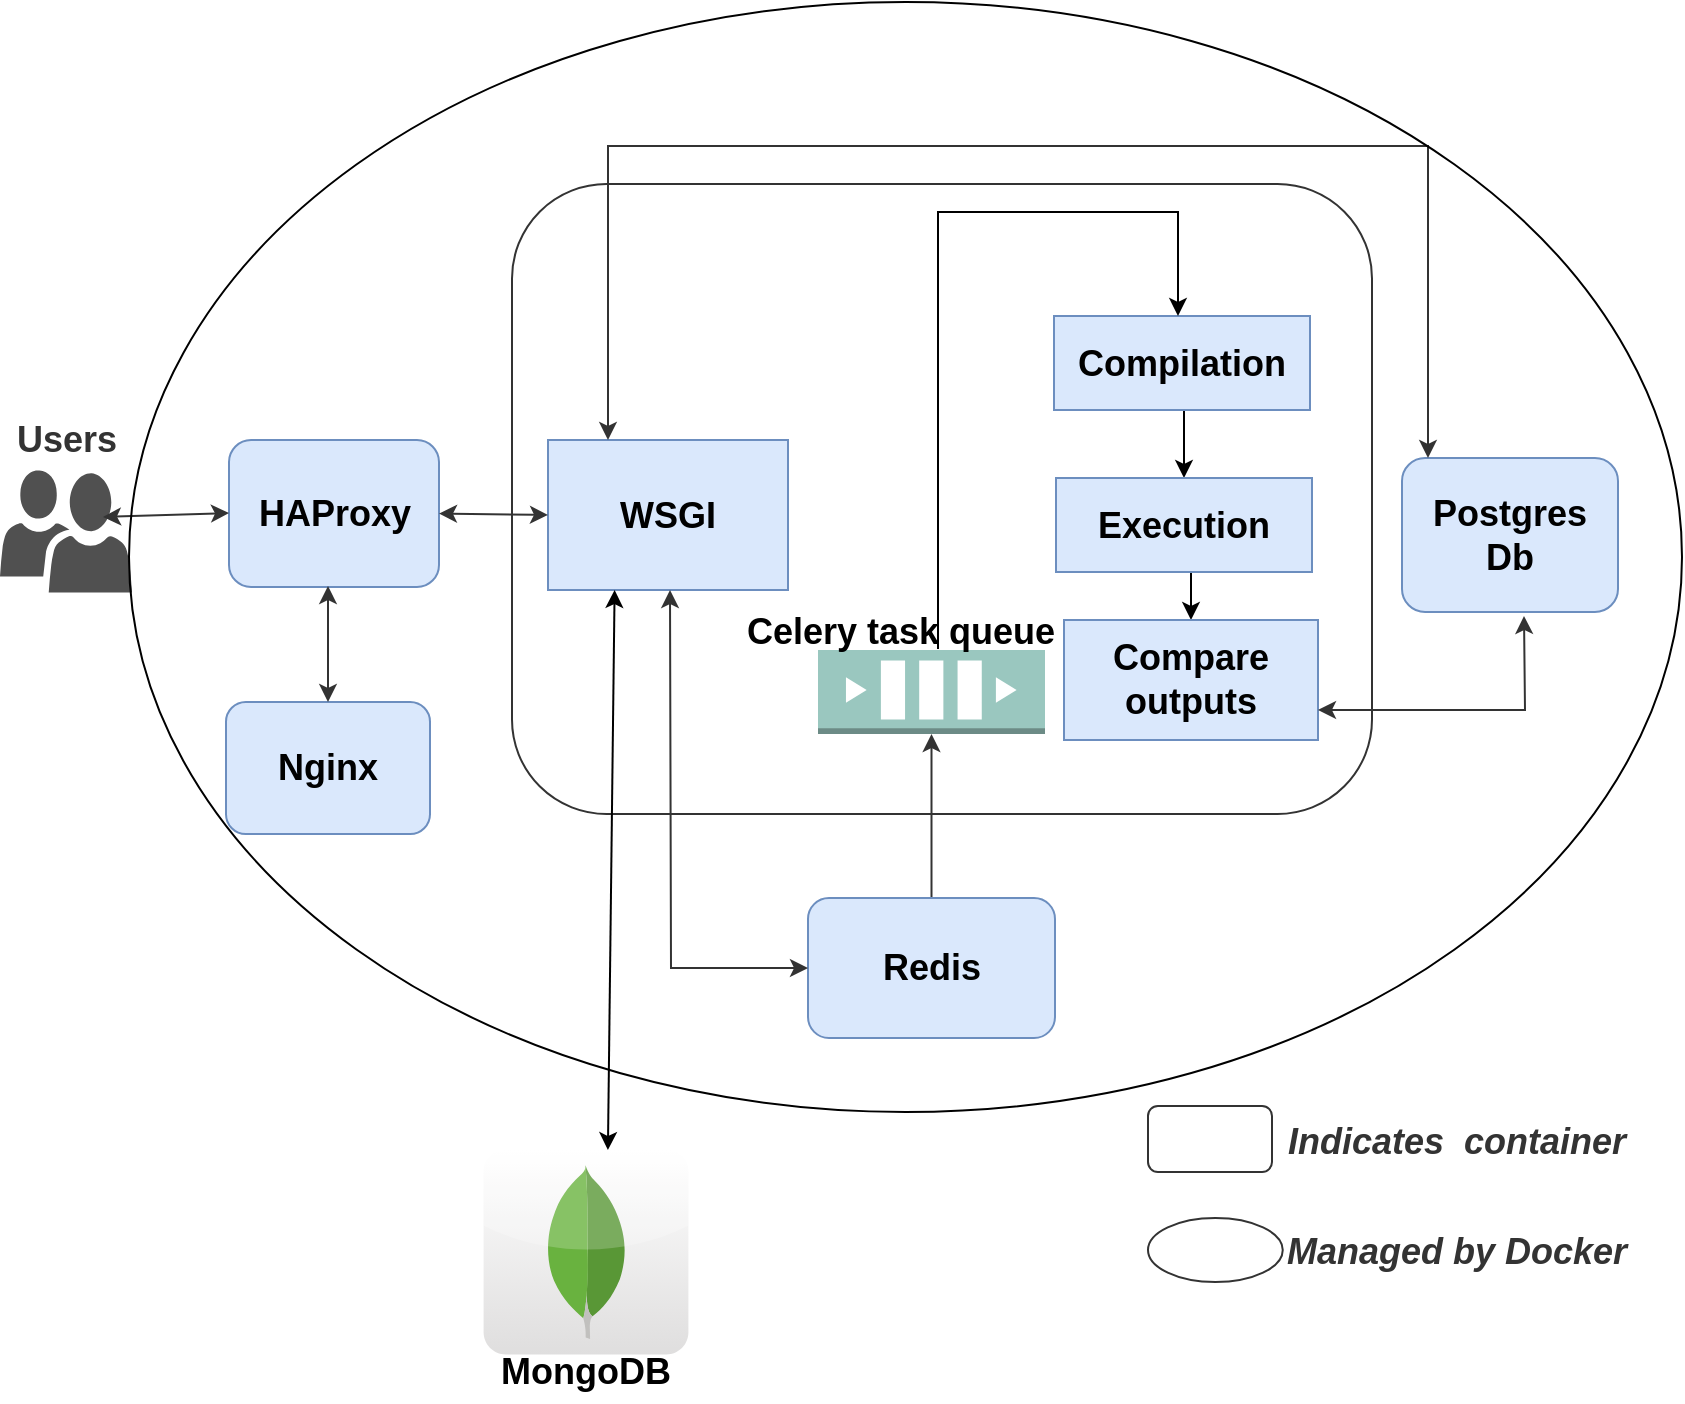 <mxfile version="20.0.1" type="google"><diagram id="Mbj7iXxlTmrr34RNP7T9" name="Page-1"><mxGraphModel grid="0" page="1" gridSize="10" guides="1" tooltips="1" connect="1" arrows="1" fold="1" pageScale="1" pageWidth="850" pageHeight="1100" math="0" shadow="0"><root><mxCell id="0"/><mxCell id="1" parent="0"/><mxCell id="GjaMkvbJ5qXdF6izUCNU-1" value="&lt;b&gt;&lt;font style=&quot;font-size: 18px;&quot;&gt;HAProxy&lt;/font&gt;&lt;/b&gt;" style="rounded=1;whiteSpace=wrap;html=1;fillColor=#dae8fc;strokeColor=#6c8ebf;" vertex="1" parent="1"><mxGeometry x="118.5" y="226" width="105" height="73.5" as="geometry"/></mxCell><mxCell id="GjaMkvbJ5qXdF6izUCNU-2" style="edgeStyle=orthogonalEdgeStyle;rounded=0;sketch=0;orthogonalLoop=1;jettySize=auto;html=1;exitX=0.5;exitY=0;exitDx=0;exitDy=0;entryX=0.5;entryY=1;entryDx=0;entryDy=0;entryPerimeter=0;fontColor=#46495D;strokeColor=#333333;fillColor=#B2C9AB;" edge="1" parent="1" source="GjaMkvbJ5qXdF6izUCNU-3" target="GjaMkvbJ5qXdF6izUCNU-11"><mxGeometry relative="1" as="geometry"/></mxCell><mxCell id="GjaMkvbJ5qXdF6izUCNU-3" value="&lt;b&gt;&lt;font style=&quot;font-size: 18px;&quot;&gt;Redis&lt;/font&gt;&lt;/b&gt;" style="rounded=1;whiteSpace=wrap;html=1;fillColor=#dae8fc;strokeColor=#6c8ebf;" vertex="1" parent="1"><mxGeometry x="408" y="455" width="123.5" height="70" as="geometry"/></mxCell><mxCell id="GjaMkvbJ5qXdF6izUCNU-4" style="edgeStyle=orthogonalEdgeStyle;rounded=0;orthogonalLoop=1;jettySize=auto;html=1;exitX=0.5;exitY=1;exitDx=0;exitDy=0;entryX=0.5;entryY=0;entryDx=0;entryDy=0;" edge="1" parent="1" source="GjaMkvbJ5qXdF6izUCNU-5" target="GjaMkvbJ5qXdF6izUCNU-7"><mxGeometry relative="1" as="geometry"/></mxCell><mxCell id="GjaMkvbJ5qXdF6izUCNU-5" value="&lt;b&gt;&lt;font style=&quot;font-size: 18px;&quot;&gt;Compilation&lt;/font&gt;&lt;/b&gt;" style="rounded=0;whiteSpace=wrap;html=1;fillColor=#dae8fc;strokeColor=#6c8ebf;" vertex="1" parent="1"><mxGeometry x="531" y="164" width="128" height="47" as="geometry"/></mxCell><mxCell id="GjaMkvbJ5qXdF6izUCNU-6" style="edgeStyle=orthogonalEdgeStyle;rounded=0;orthogonalLoop=1;jettySize=auto;html=1;exitX=0.5;exitY=1;exitDx=0;exitDy=0;entryX=0.5;entryY=0;entryDx=0;entryDy=0;" edge="1" parent="1" source="GjaMkvbJ5qXdF6izUCNU-7" target="GjaMkvbJ5qXdF6izUCNU-8"><mxGeometry relative="1" as="geometry"/></mxCell><mxCell id="GjaMkvbJ5qXdF6izUCNU-7" value="&lt;b&gt;&lt;font style=&quot;font-size: 18px;&quot;&gt;Execution&lt;/font&gt;&lt;/b&gt;" style="rounded=0;whiteSpace=wrap;html=1;fillColor=#dae8fc;strokeColor=#6c8ebf;" vertex="1" parent="1"><mxGeometry x="532" y="245" width="128" height="47" as="geometry"/></mxCell><mxCell id="GjaMkvbJ5qXdF6izUCNU-8" value="&lt;b&gt;&lt;font style=&quot;font-size: 18px;&quot;&gt;Compare outputs&lt;/font&gt;&lt;/b&gt;" style="rounded=0;whiteSpace=wrap;html=1;fillColor=#dae8fc;strokeColor=#6c8ebf;" vertex="1" parent="1"><mxGeometry x="536" y="316" width="127" height="60" as="geometry"/></mxCell><mxCell id="GjaMkvbJ5qXdF6izUCNU-10" value="&lt;span style=&quot;&quot;&gt;&lt;b&gt;&lt;font style=&quot;font-size: 18px;&quot;&gt;WSGI&lt;/font&gt;&lt;/b&gt;&lt;/span&gt;" style="rounded=0;whiteSpace=wrap;html=1;fillColor=#dae8fc;strokeColor=#6c8ebf;" vertex="1" parent="1"><mxGeometry x="278" y="226" width="120" height="75" as="geometry"/></mxCell><mxCell id="GjaMkvbJ5qXdF6izUCNU-11" value="" style="outlineConnect=0;dashed=0;verticalLabelPosition=bottom;verticalAlign=top;align=center;html=1;shape=mxgraph.aws3.queue;fillColor=#9AC7BF;strokeColor=#6c8ebf;" vertex="1" parent="1"><mxGeometry x="413" y="331" width="113.5" height="42" as="geometry"/></mxCell><mxCell id="GjaMkvbJ5qXdF6izUCNU-12" value="" style="endArrow=classic;html=1;rounded=0;" edge="1" parent="1"><mxGeometry width="50" height="50" relative="1" as="geometry"><mxPoint x="593" y="112" as="sourcePoint"/><mxPoint x="593" y="164" as="targetPoint"/></mxGeometry></mxCell><mxCell id="GjaMkvbJ5qXdF6izUCNU-13" value="" style="shape=partialRectangle;whiteSpace=wrap;html=1;bottom=0;right=0;fillColor=none;" vertex="1" parent="1"><mxGeometry x="473" y="112" width="120" height="218" as="geometry"/></mxCell><mxCell id="GjaMkvbJ5qXdF6izUCNU-14" value="&lt;b&gt;&lt;font style=&quot;font-size: 18px;&quot;&gt;Celery task queue&lt;/font&gt;&lt;/b&gt;" style="text;html=1;strokeColor=none;fillColor=none;align=center;verticalAlign=middle;whiteSpace=wrap;rounded=0;" vertex="1" parent="1"><mxGeometry x="373" y="316" width="163" height="12" as="geometry"/></mxCell><mxCell id="GjaMkvbJ5qXdF6izUCNU-15" value="&lt;b&gt;&lt;font style=&quot;font-size: 18px;&quot;&gt;Postgres Db&lt;/font&gt;&lt;/b&gt;" style="rounded=1;whiteSpace=wrap;html=1;sketch=0;strokeColor=#6c8ebf;fillColor=#dae8fc;" vertex="1" parent="1"><mxGeometry x="705" y="235" width="108" height="77" as="geometry"/></mxCell><mxCell id="GjaMkvbJ5qXdF6izUCNU-16" value="" style="endArrow=classic;startArrow=classic;html=1;rounded=0;sketch=0;fontColor=#46495D;strokeColor=#333333;fillColor=#B2C9AB;elbow=vertical;edgeStyle=orthogonalEdgeStyle;exitX=1;exitY=0.75;exitDx=0;exitDy=0;" edge="1" parent="1" source="GjaMkvbJ5qXdF6izUCNU-8"><mxGeometry width="50" height="50" relative="1" as="geometry"><mxPoint x="716" y="364" as="sourcePoint"/><mxPoint x="766" y="314" as="targetPoint"/></mxGeometry></mxCell><mxCell id="GjaMkvbJ5qXdF6izUCNU-17" value="" style="endArrow=classic;startArrow=classic;html=1;rounded=0;sketch=0;fontColor=#46495D;strokeColor=#333333;fillColor=#B2C9AB;entryX=0;entryY=0.5;entryDx=0;entryDy=0;exitX=1;exitY=0.5;exitDx=0;exitDy=0;" edge="1" parent="1" source="GjaMkvbJ5qXdF6izUCNU-1" target="GjaMkvbJ5qXdF6izUCNU-10"><mxGeometry width="50" height="50" relative="1" as="geometry"><mxPoint x="177" y="307" as="sourcePoint"/><mxPoint x="227" y="257" as="targetPoint"/></mxGeometry></mxCell><mxCell id="GjaMkvbJ5qXdF6izUCNU-18" value="" style="endArrow=classic;startArrow=classic;html=1;rounded=0;sketch=0;fontColor=#46495D;strokeColor=#333333;fillColor=#B2C9AB;edgeStyle=orthogonalEdgeStyle;exitX=0;exitY=0.5;exitDx=0;exitDy=0;" edge="1" parent="1" source="GjaMkvbJ5qXdF6izUCNU-3"><mxGeometry width="50" height="50" relative="1" as="geometry"><mxPoint x="289" y="351" as="sourcePoint"/><mxPoint x="339" y="301" as="targetPoint"/></mxGeometry></mxCell><mxCell id="GjaMkvbJ5qXdF6izUCNU-20" value="" style="endArrow=classic;startArrow=classic;html=1;rounded=0;sketch=0;fontSize=12;fontColor=#46495D;strokeColor=#333333;fillColor=#B2C9AB;edgeStyle=orthogonalEdgeStyle;exitX=0.25;exitY=0;exitDx=0;exitDy=0;" edge="1" parent="1" source="GjaMkvbJ5qXdF6izUCNU-10" target="GjaMkvbJ5qXdF6izUCNU-15"><mxGeometry width="50" height="50" relative="1" as="geometry"><mxPoint x="328" y="167" as="sourcePoint"/><mxPoint x="807" y="188" as="targetPoint"/><Array as="points"><mxPoint x="308" y="79"/><mxPoint x="718" y="79"/></Array></mxGeometry></mxCell><mxCell id="GjaMkvbJ5qXdF6izUCNU-21" value="&lt;b&gt;&lt;font style=&quot;font-size: 18px;&quot;&gt;Nginx&lt;/font&gt;&lt;/b&gt;" style="rounded=1;whiteSpace=wrap;html=1;fillColor=#dae8fc;strokeColor=#6c8ebf;" vertex="1" parent="1"><mxGeometry x="117" y="357" width="102" height="66" as="geometry"/></mxCell><mxCell id="GjaMkvbJ5qXdF6izUCNU-22" value="" style="endArrow=classic;startArrow=classic;html=1;rounded=0;sketch=0;fontSize=12;fontColor=#46495D;strokeColor=#333333;fillColor=#B2C9AB;exitX=0.5;exitY=0;exitDx=0;exitDy=0;" edge="1" parent="1" source="GjaMkvbJ5qXdF6izUCNU-21"><mxGeometry width="50" height="50" relative="1" as="geometry"><mxPoint x="171" y="428" as="sourcePoint"/><mxPoint x="168" y="299" as="targetPoint"/></mxGeometry></mxCell><mxCell id="GjaMkvbJ5qXdF6izUCNU-23" style="edgeStyle=orthogonalEdgeStyle;rounded=0;sketch=0;orthogonalLoop=1;jettySize=auto;html=1;exitX=0.5;exitY=1;exitDx=0;exitDy=0;fontSize=12;fontColor=#46495D;strokeColor=#333333;fillColor=#B2C9AB;" edge="1" parent="1" source="GjaMkvbJ5qXdF6izUCNU-21" target="GjaMkvbJ5qXdF6izUCNU-21"><mxGeometry relative="1" as="geometry"/></mxCell><mxCell id="GjaMkvbJ5qXdF6izUCNU-24" value="" style="rounded=1;whiteSpace=wrap;html=1;sketch=0;fontSize=12;fontColor=#46495D;strokeColor=#333333;fillColor=none;" vertex="1" parent="1"><mxGeometry x="578" y="559" width="62" height="33" as="geometry"/></mxCell><mxCell id="GjaMkvbJ5qXdF6izUCNU-25" value="&lt;b&gt;&lt;font size=&quot;1&quot; color=&quot;#333333&quot;&gt;&lt;i style=&quot;font-size: 18px;&quot;&gt;Indicates&amp;nbsp; container&lt;/i&gt;&lt;/font&gt;&lt;/b&gt;" style="text;html=1;strokeColor=none;fillColor=none;align=center;verticalAlign=middle;whiteSpace=wrap;rounded=0;sketch=0;fontSize=12;fontColor=#46495D;" vertex="1" parent="1"><mxGeometry x="645.38" y="562" width="175" height="30" as="geometry"/></mxCell><mxCell id="GjaMkvbJ5qXdF6izUCNU-26" value="" style="ellipse;whiteSpace=wrap;html=1;rounded=0;sketch=0;fontSize=12;fontColor=#46495D;strokeColor=#333333;fillColor=none;" vertex="1" parent="1"><mxGeometry x="578" y="615" width="67.38" height="32" as="geometry"/></mxCell><mxCell id="GjaMkvbJ5qXdF6izUCNU-28" value="" style="rounded=1;whiteSpace=wrap;html=1;sketch=0;fontSize=18;fontColor=#333333;strokeColor=#333333;fillColor=none;" vertex="1" parent="1"><mxGeometry x="260" y="98" width="430" height="315" as="geometry"/></mxCell><mxCell id="GjaMkvbJ5qXdF6izUCNU-29" value="" style="sketch=0;pointerEvents=1;shadow=0;dashed=0;html=1;strokeColor=none;labelPosition=center;verticalLabelPosition=bottom;verticalAlign=top;align=center;fillColor=#505050;shape=mxgraph.mscae.intune.user_group;rounded=0;fontSize=18;fontColor=#333333;" vertex="1" parent="1"><mxGeometry x="4" y="241" width="66" height="61.25" as="geometry"/></mxCell><mxCell id="GjaMkvbJ5qXdF6izUCNU-30" value="" style="endArrow=classic;startArrow=classic;html=1;rounded=0;sketch=0;fontSize=18;fontColor=#333333;strokeColor=#333333;fillColor=#B2C9AB;" edge="1" parent="1"><mxGeometry width="50" height="50" relative="1" as="geometry"><mxPoint x="55.5" y="264.5" as="sourcePoint"/><mxPoint x="118.5" y="262.5" as="targetPoint"/></mxGeometry></mxCell><mxCell id="GjaMkvbJ5qXdF6izUCNU-31" value="&lt;b&gt;Users&lt;/b&gt;" style="text;html=1;strokeColor=none;fillColor=none;align=center;verticalAlign=middle;whiteSpace=wrap;rounded=0;sketch=0;fontSize=18;fontColor=#333333;" vertex="1" parent="1"><mxGeometry x="4" y="211" width="67" height="30" as="geometry"/></mxCell><mxCell id="GjaMkvbJ5qXdF6izUCNU-38" value="" style="dashed=0;outlineConnect=0;html=1;align=center;labelPosition=center;verticalLabelPosition=bottom;verticalAlign=top;shape=mxgraph.webicons.mongodb;gradientColor=#DFDEDE" vertex="1" parent="1"><mxGeometry x="245.8" y="580.8" width="102.4" height="102.4" as="geometry"/></mxCell><mxCell id="GjaMkvbJ5qXdF6izUCNU-39" value="&lt;b&gt;&lt;font style=&quot;font-size: 18px;&quot;&gt;MongoDB&lt;/font&gt;&lt;/b&gt;" style="text;html=1;strokeColor=none;fillColor=none;align=center;verticalAlign=middle;whiteSpace=wrap;rounded=0;" vertex="1" parent="1"><mxGeometry x="267" y="677" width="60" height="30" as="geometry"/></mxCell><mxCell id="GjaMkvbJ5qXdF6izUCNU-40" value="" style="endArrow=classic;startArrow=classic;html=1;rounded=0;fontSize=18;exitX=0.607;exitY=0.002;exitDx=0;exitDy=0;exitPerimeter=0;" edge="1" parent="1" source="GjaMkvbJ5qXdF6izUCNU-38"><mxGeometry width="50" height="50" relative="1" as="geometry"><mxPoint x="288" y="333.41" as="sourcePoint"/><mxPoint x="311.301" y="301.003" as="targetPoint"/></mxGeometry></mxCell><mxCell id="GjaMkvbJ5qXdF6izUCNU-41" value="" style="ellipse;whiteSpace=wrap;html=1;fontSize=18;fillColor=none;" vertex="1" parent="1"><mxGeometry x="68.5" y="7" width="776.5" height="555" as="geometry"/></mxCell><mxCell id="3Y8ItZaO5zIIUqtFA7Hx-1" value="&lt;b&gt;&lt;font size=&quot;1&quot; color=&quot;#333333&quot;&gt;&lt;i style=&quot;font-size: 18px;&quot;&gt;Managed by Docker&lt;/i&gt;&lt;/font&gt;&lt;/b&gt;" style="text;html=1;strokeColor=none;fillColor=none;align=center;verticalAlign=middle;whiteSpace=wrap;rounded=0;sketch=0;fontSize=12;fontColor=#46495D;" vertex="1" parent="1"><mxGeometry x="645.38" y="617" width="175" height="30" as="geometry"/></mxCell></root></mxGraphModel></diagram></mxfile>